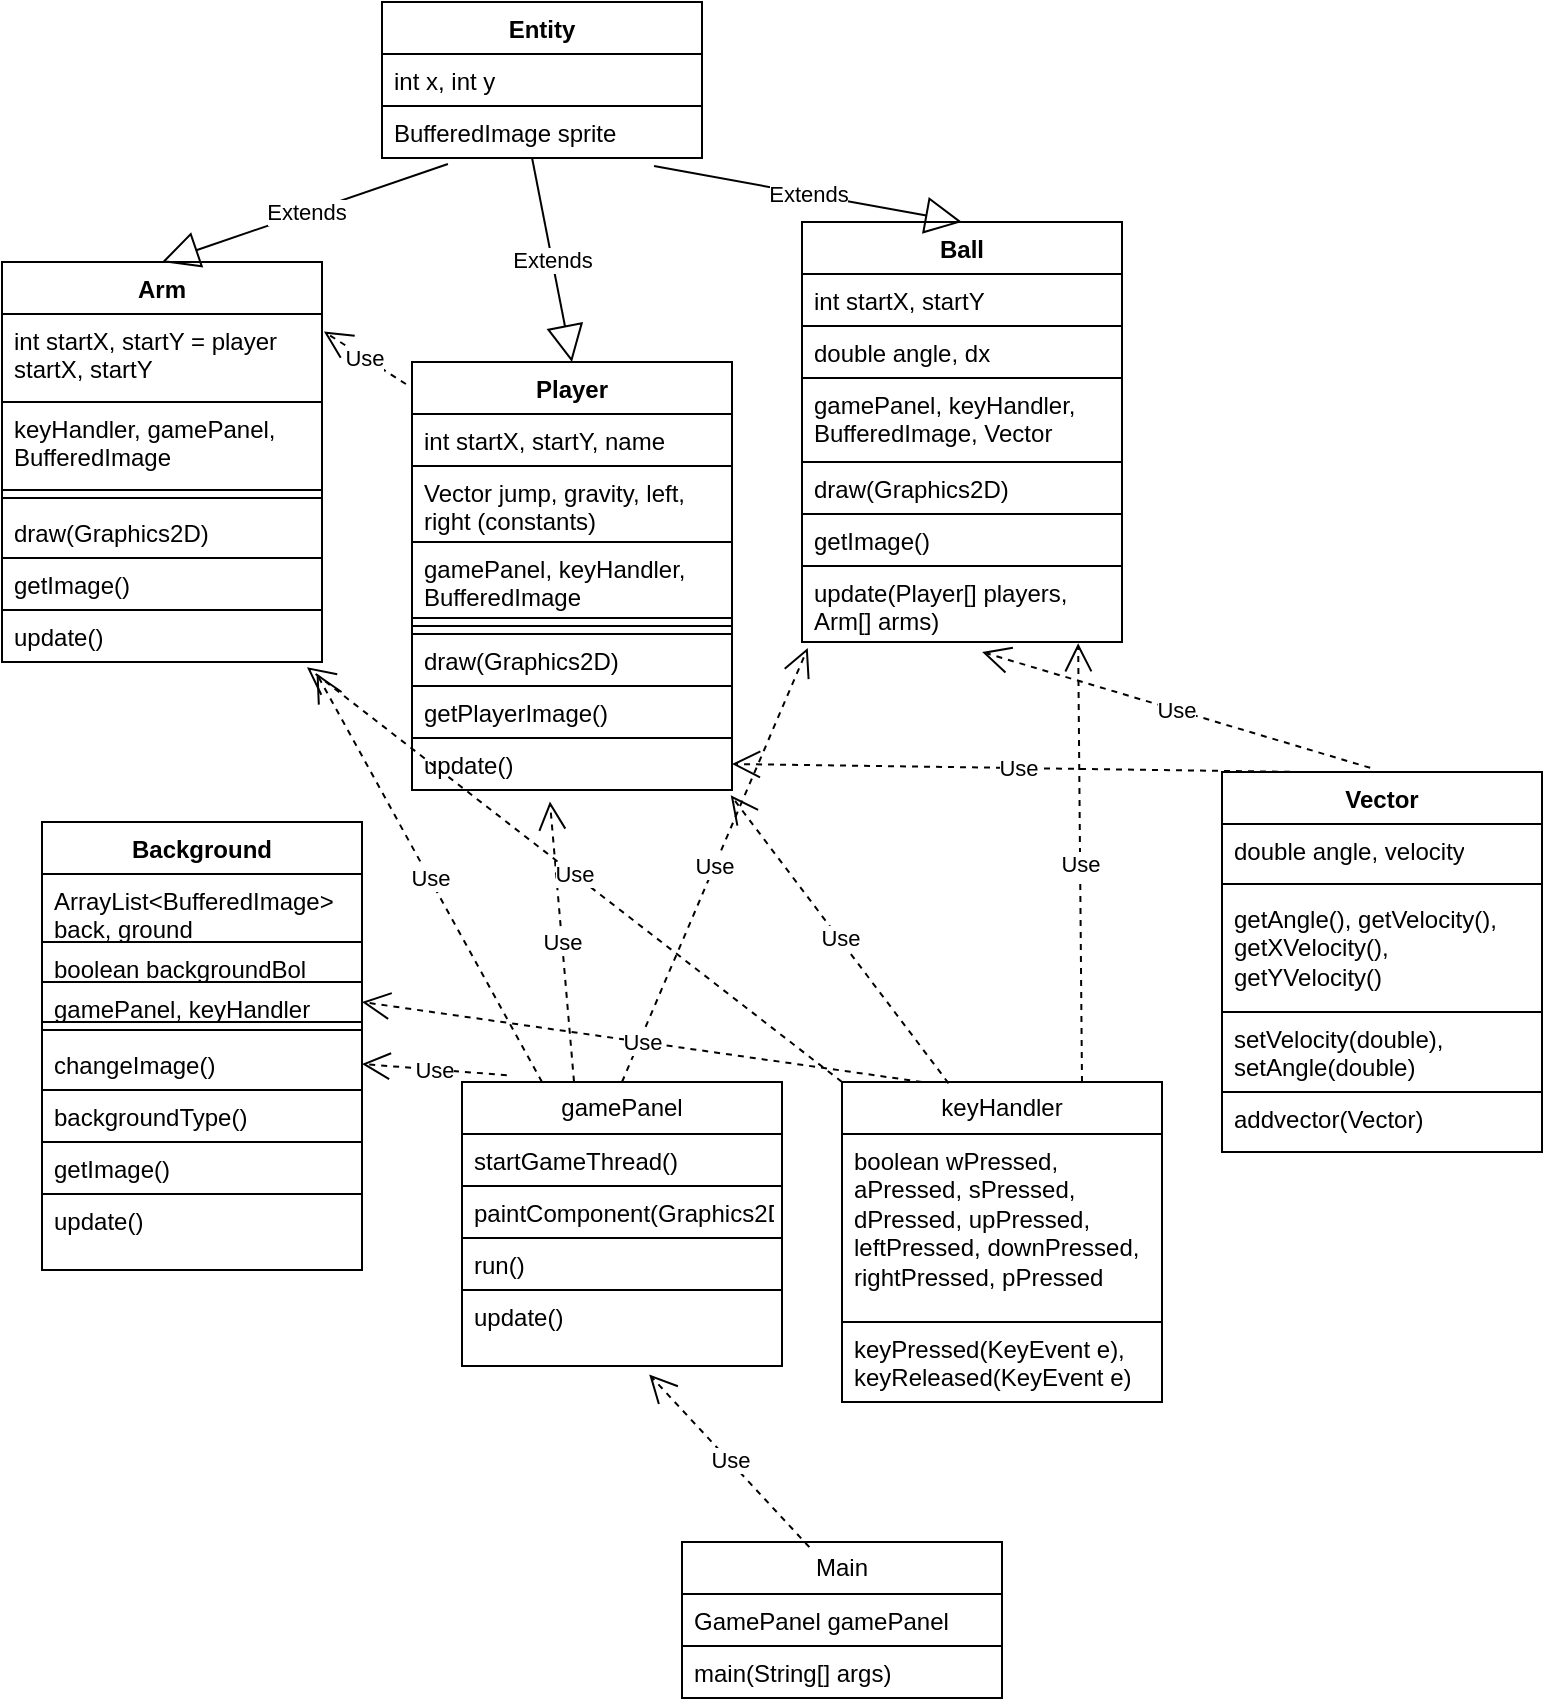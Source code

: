<mxfile version="27.0.3">
  <diagram name="Page-1" id="2rPSPOMCT7h9Bvi0qCbQ">
    <mxGraphModel grid="1" page="1" gridSize="10" guides="1" tooltips="1" connect="1" arrows="1" fold="1" pageScale="1" pageWidth="850" pageHeight="1100" math="0" shadow="0">
      <root>
        <mxCell id="0" />
        <mxCell id="1" parent="0" />
        <mxCell id="MwOrtXL6gw-T6GaA4DMn-20" value="Player" style="swimlane;fontStyle=1;align=center;verticalAlign=top;childLayout=stackLayout;horizontal=1;startSize=26;horizontalStack=0;resizeParent=1;resizeParentMax=0;resizeLast=0;collapsible=1;marginBottom=0;whiteSpace=wrap;html=1;" vertex="1" parent="1">
          <mxGeometry x="265" y="250" width="160" height="136" as="geometry" />
        </mxCell>
        <mxCell id="MwOrtXL6gw-T6GaA4DMn-21" value="int startX, startY, name" style="text;strokeColor=none;fillColor=none;align=left;verticalAlign=top;spacingLeft=4;spacingRight=4;overflow=hidden;rotatable=0;points=[[0,0.5],[1,0.5]];portConstraint=eastwest;whiteSpace=wrap;html=1;" vertex="1" parent="MwOrtXL6gw-T6GaA4DMn-20">
          <mxGeometry y="26" width="160" height="26" as="geometry" />
        </mxCell>
        <mxCell id="MwOrtXL6gw-T6GaA4DMn-64" value="Vector jump, gravity, left, right (constants)" style="text;strokeColor=default;fillColor=none;align=left;verticalAlign=top;spacingLeft=4;spacingRight=4;overflow=hidden;rotatable=0;points=[[0,0.5],[1,0.5]];portConstraint=eastwest;whiteSpace=wrap;html=1;" vertex="1" parent="MwOrtXL6gw-T6GaA4DMn-20">
          <mxGeometry y="52" width="160" height="38" as="geometry" />
        </mxCell>
        <mxCell id="MwOrtXL6gw-T6GaA4DMn-67" value="gamePanel, keyHandler, BufferedImage" style="text;strokeColor=default;fillColor=none;align=left;verticalAlign=top;spacingLeft=4;spacingRight=4;overflow=hidden;rotatable=0;points=[[0,0.5],[1,0.5]];portConstraint=eastwest;whiteSpace=wrap;html=1;" vertex="1" parent="MwOrtXL6gw-T6GaA4DMn-20">
          <mxGeometry y="90" width="160" height="38" as="geometry" />
        </mxCell>
        <mxCell id="MwOrtXL6gw-T6GaA4DMn-22" value="" style="line;strokeWidth=1;fillColor=none;align=left;verticalAlign=middle;spacingTop=-1;spacingLeft=3;spacingRight=3;rotatable=0;labelPosition=right;points=[];portConstraint=eastwest;strokeColor=inherit;" vertex="1" parent="MwOrtXL6gw-T6GaA4DMn-20">
          <mxGeometry y="128" width="160" height="8" as="geometry" />
        </mxCell>
        <mxCell id="MwOrtXL6gw-T6GaA4DMn-24" value="Arm" style="swimlane;fontStyle=1;align=center;verticalAlign=top;childLayout=stackLayout;horizontal=1;startSize=26;horizontalStack=0;resizeParent=1;resizeParentMax=0;resizeLast=0;collapsible=1;marginBottom=0;whiteSpace=wrap;html=1;" vertex="1" parent="1">
          <mxGeometry x="60" y="200" width="160" height="200" as="geometry" />
        </mxCell>
        <mxCell id="MwOrtXL6gw-T6GaA4DMn-25" value="int startX, startY = player startX, startY" style="text;strokeColor=none;fillColor=none;align=left;verticalAlign=top;spacingLeft=4;spacingRight=4;overflow=hidden;rotatable=0;points=[[0,0.5],[1,0.5]];portConstraint=eastwest;whiteSpace=wrap;html=1;" vertex="1" parent="MwOrtXL6gw-T6GaA4DMn-24">
          <mxGeometry y="26" width="160" height="44" as="geometry" />
        </mxCell>
        <mxCell id="MwOrtXL6gw-T6GaA4DMn-54" value="keyHandler, gamePanel, BufferedImage" style="text;strokeColor=default;fillColor=none;align=left;verticalAlign=top;spacingLeft=4;spacingRight=4;overflow=hidden;rotatable=0;points=[[0,0.5],[1,0.5]];portConstraint=eastwest;whiteSpace=wrap;html=1;" vertex="1" parent="MwOrtXL6gw-T6GaA4DMn-24">
          <mxGeometry y="70" width="160" height="44" as="geometry" />
        </mxCell>
        <mxCell id="MwOrtXL6gw-T6GaA4DMn-26" value="" style="line;strokeWidth=1;fillColor=none;align=left;verticalAlign=middle;spacingTop=-1;spacingLeft=3;spacingRight=3;rotatable=0;labelPosition=right;points=[];portConstraint=eastwest;strokeColor=inherit;" vertex="1" parent="MwOrtXL6gw-T6GaA4DMn-24">
          <mxGeometry y="114" width="160" height="8" as="geometry" />
        </mxCell>
        <mxCell id="MwOrtXL6gw-T6GaA4DMn-27" value="draw(Graphics2D)" style="text;strokeColor=none;fillColor=none;align=left;verticalAlign=top;spacingLeft=4;spacingRight=4;overflow=hidden;rotatable=0;points=[[0,0.5],[1,0.5]];portConstraint=eastwest;whiteSpace=wrap;html=1;" vertex="1" parent="MwOrtXL6gw-T6GaA4DMn-24">
          <mxGeometry y="122" width="160" height="26" as="geometry" />
        </mxCell>
        <mxCell id="MwOrtXL6gw-T6GaA4DMn-56" value="getImage()" style="text;strokeColor=default;fillColor=none;align=left;verticalAlign=top;spacingLeft=4;spacingRight=4;overflow=hidden;rotatable=0;points=[[0,0.5],[1,0.5]];portConstraint=eastwest;whiteSpace=wrap;html=1;" vertex="1" parent="MwOrtXL6gw-T6GaA4DMn-24">
          <mxGeometry y="148" width="160" height="26" as="geometry" />
        </mxCell>
        <mxCell id="MwOrtXL6gw-T6GaA4DMn-55" value="update()" style="text;strokeColor=default;fillColor=none;align=left;verticalAlign=top;spacingLeft=4;spacingRight=4;overflow=hidden;rotatable=0;points=[[0,0.5],[1,0.5]];portConstraint=eastwest;whiteSpace=wrap;html=1;" vertex="1" parent="MwOrtXL6gw-T6GaA4DMn-24">
          <mxGeometry y="174" width="160" height="26" as="geometry" />
        </mxCell>
        <mxCell id="MwOrtXL6gw-T6GaA4DMn-28" value="Entity" style="swimlane;fontStyle=1;align=center;verticalAlign=top;childLayout=stackLayout;horizontal=1;startSize=26;horizontalStack=0;resizeParent=1;resizeParentMax=0;resizeLast=0;collapsible=1;marginBottom=0;whiteSpace=wrap;html=1;" vertex="1" parent="1">
          <mxGeometry x="250" y="70" width="160" height="78" as="geometry" />
        </mxCell>
        <mxCell id="MwOrtXL6gw-T6GaA4DMn-29" value="int x, int y" style="text;strokeColor=none;fillColor=none;align=left;verticalAlign=top;spacingLeft=4;spacingRight=4;overflow=hidden;rotatable=0;points=[[0,0.5],[1,0.5]];portConstraint=eastwest;whiteSpace=wrap;html=1;" vertex="1" parent="MwOrtXL6gw-T6GaA4DMn-28">
          <mxGeometry y="26" width="160" height="26" as="geometry" />
        </mxCell>
        <mxCell id="MwOrtXL6gw-T6GaA4DMn-46" value="BufferedImage sprite" style="text;strokeColor=default;fillColor=none;align=left;verticalAlign=top;spacingLeft=4;spacingRight=4;overflow=hidden;rotatable=0;points=[[0,0.5],[1,0.5]];portConstraint=eastwest;whiteSpace=wrap;html=1;" vertex="1" parent="MwOrtXL6gw-T6GaA4DMn-28">
          <mxGeometry y="52" width="160" height="26" as="geometry" />
        </mxCell>
        <mxCell id="MwOrtXL6gw-T6GaA4DMn-32" value="Background" style="swimlane;fontStyle=1;align=center;verticalAlign=top;childLayout=stackLayout;horizontal=1;startSize=26;horizontalStack=0;resizeParent=1;resizeParentMax=0;resizeLast=0;collapsible=1;marginBottom=0;whiteSpace=wrap;html=1;" vertex="1" parent="1">
          <mxGeometry x="80" y="480" width="160" height="134" as="geometry" />
        </mxCell>
        <mxCell id="MwOrtXL6gw-T6GaA4DMn-33" value="ArrayList&amp;lt;BufferedImage&amp;gt; back, ground" style="text;strokeColor=none;fillColor=none;align=left;verticalAlign=top;spacingLeft=4;spacingRight=4;overflow=hidden;rotatable=0;points=[[0,0.5],[1,0.5]];portConstraint=eastwest;whiteSpace=wrap;html=1;" vertex="1" parent="MwOrtXL6gw-T6GaA4DMn-32">
          <mxGeometry y="26" width="160" height="34" as="geometry" />
        </mxCell>
        <mxCell id="MwOrtXL6gw-T6GaA4DMn-76" value="boolean backgroundBol" style="text;strokeColor=default;fillColor=none;align=left;verticalAlign=top;spacingLeft=4;spacingRight=4;overflow=hidden;rotatable=0;points=[[0,0.5],[1,0.5]];portConstraint=eastwest;whiteSpace=wrap;html=1;" vertex="1" parent="MwOrtXL6gw-T6GaA4DMn-32">
          <mxGeometry y="60" width="160" height="20" as="geometry" />
        </mxCell>
        <mxCell id="MwOrtXL6gw-T6GaA4DMn-77" value="gamePanel, keyHandler" style="text;strokeColor=default;fillColor=none;align=left;verticalAlign=top;spacingLeft=4;spacingRight=4;overflow=hidden;rotatable=0;points=[[0,0.5],[1,0.5]];portConstraint=eastwest;whiteSpace=wrap;html=1;" vertex="1" parent="MwOrtXL6gw-T6GaA4DMn-32">
          <mxGeometry y="80" width="160" height="20" as="geometry" />
        </mxCell>
        <mxCell id="MwOrtXL6gw-T6GaA4DMn-34" value="" style="line;strokeWidth=1;fillColor=none;align=left;verticalAlign=middle;spacingTop=-1;spacingLeft=3;spacingRight=3;rotatable=0;labelPosition=right;points=[];portConstraint=eastwest;strokeColor=inherit;" vertex="1" parent="MwOrtXL6gw-T6GaA4DMn-32">
          <mxGeometry y="100" width="160" height="8" as="geometry" />
        </mxCell>
        <mxCell id="MwOrtXL6gw-T6GaA4DMn-35" value="changeImage()" style="text;strokeColor=none;fillColor=none;align=left;verticalAlign=top;spacingLeft=4;spacingRight=4;overflow=hidden;rotatable=0;points=[[0,0.5],[1,0.5]];portConstraint=eastwest;whiteSpace=wrap;html=1;" vertex="1" parent="MwOrtXL6gw-T6GaA4DMn-32">
          <mxGeometry y="108" width="160" height="26" as="geometry" />
        </mxCell>
        <mxCell id="MwOrtXL6gw-T6GaA4DMn-36" value="Ball" style="swimlane;fontStyle=1;align=center;verticalAlign=top;childLayout=stackLayout;horizontal=1;startSize=26;horizontalStack=0;resizeParent=1;resizeParentMax=0;resizeLast=0;collapsible=1;marginBottom=0;whiteSpace=wrap;html=1;" vertex="1" parent="1">
          <mxGeometry x="460" y="180" width="160" height="120" as="geometry" />
        </mxCell>
        <mxCell id="MwOrtXL6gw-T6GaA4DMn-37" value="int startX, startY" style="text;strokeColor=none;fillColor=none;align=left;verticalAlign=top;spacingLeft=4;spacingRight=4;overflow=hidden;rotatable=0;points=[[0,0.5],[1,0.5]];portConstraint=eastwest;whiteSpace=wrap;html=1;" vertex="1" parent="MwOrtXL6gw-T6GaA4DMn-36">
          <mxGeometry y="26" width="160" height="26" as="geometry" />
        </mxCell>
        <mxCell id="MwOrtXL6gw-T6GaA4DMn-68" value="double angle, dx" style="text;strokeColor=default;fillColor=none;align=left;verticalAlign=top;spacingLeft=4;spacingRight=4;overflow=hidden;rotatable=0;points=[[0,0.5],[1,0.5]];portConstraint=eastwest;whiteSpace=wrap;html=1;" vertex="1" parent="MwOrtXL6gw-T6GaA4DMn-36">
          <mxGeometry y="52" width="160" height="26" as="geometry" />
        </mxCell>
        <mxCell id="MwOrtXL6gw-T6GaA4DMn-70" value="gamePanel, keyHandler, BufferedImage, Vector" style="text;strokeColor=default;fillColor=none;align=left;verticalAlign=top;spacingLeft=4;spacingRight=4;overflow=hidden;rotatable=0;points=[[0,0.5],[1,0.5]];portConstraint=eastwest;whiteSpace=wrap;html=1;" vertex="1" parent="MwOrtXL6gw-T6GaA4DMn-36">
          <mxGeometry y="78" width="160" height="42" as="geometry" />
        </mxCell>
        <mxCell id="MwOrtXL6gw-T6GaA4DMn-40" value="Vector" style="swimlane;fontStyle=1;align=center;verticalAlign=top;childLayout=stackLayout;horizontal=1;startSize=26;horizontalStack=0;resizeParent=1;resizeParentMax=0;resizeLast=0;collapsible=1;marginBottom=0;whiteSpace=wrap;html=1;" vertex="1" parent="1">
          <mxGeometry x="670" y="455" width="160" height="190" as="geometry" />
        </mxCell>
        <mxCell id="MwOrtXL6gw-T6GaA4DMn-41" value="double angle, velocity" style="text;strokeColor=none;fillColor=none;align=left;verticalAlign=top;spacingLeft=4;spacingRight=4;overflow=hidden;rotatable=0;points=[[0,0.5],[1,0.5]];portConstraint=eastwest;whiteSpace=wrap;html=1;" vertex="1" parent="MwOrtXL6gw-T6GaA4DMn-40">
          <mxGeometry y="26" width="160" height="26" as="geometry" />
        </mxCell>
        <mxCell id="MwOrtXL6gw-T6GaA4DMn-42" value="" style="line;strokeWidth=1;fillColor=none;align=left;verticalAlign=middle;spacingTop=-1;spacingLeft=3;spacingRight=3;rotatable=0;labelPosition=right;points=[];portConstraint=eastwest;strokeColor=inherit;" vertex="1" parent="MwOrtXL6gw-T6GaA4DMn-40">
          <mxGeometry y="52" width="160" height="8" as="geometry" />
        </mxCell>
        <mxCell id="MwOrtXL6gw-T6GaA4DMn-43" value="getAngle(), getVelocity(), getXVelocity(), getYVelocity()" style="text;strokeColor=none;fillColor=none;align=left;verticalAlign=top;spacingLeft=4;spacingRight=4;overflow=hidden;rotatable=0;points=[[0,0.5],[1,0.5]];portConstraint=eastwest;whiteSpace=wrap;html=1;" vertex="1" parent="MwOrtXL6gw-T6GaA4DMn-40">
          <mxGeometry y="60" width="160" height="60" as="geometry" />
        </mxCell>
        <mxCell id="MwOrtXL6gw-T6GaA4DMn-71" value="setVelocity(double), setAngle(double)" style="text;strokeColor=default;fillColor=none;align=left;verticalAlign=top;spacingLeft=4;spacingRight=4;overflow=hidden;rotatable=0;points=[[0,0.5],[1,0.5]];portConstraint=eastwest;whiteSpace=wrap;html=1;" vertex="1" parent="MwOrtXL6gw-T6GaA4DMn-40">
          <mxGeometry y="120" width="160" height="40" as="geometry" />
        </mxCell>
        <mxCell id="MwOrtXL6gw-T6GaA4DMn-72" value="addvector(Vector)" style="text;strokeColor=default;fillColor=none;align=left;verticalAlign=top;spacingLeft=4;spacingRight=4;overflow=hidden;rotatable=0;points=[[0,0.5],[1,0.5]];portConstraint=eastwest;whiteSpace=wrap;html=1;" vertex="1" parent="MwOrtXL6gw-T6GaA4DMn-40">
          <mxGeometry y="160" width="160" height="30" as="geometry" />
        </mxCell>
        <mxCell id="MwOrtXL6gw-T6GaA4DMn-45" value="Extends" style="endArrow=block;endSize=16;endFill=0;html=1;rounded=0;entryX=0.5;entryY=0;entryDx=0;entryDy=0;exitX=0.206;exitY=1.115;exitDx=0;exitDy=0;exitPerimeter=0;" edge="1" parent="1" source="MwOrtXL6gw-T6GaA4DMn-46" target="MwOrtXL6gw-T6GaA4DMn-24">
          <mxGeometry width="160" relative="1" as="geometry">
            <mxPoint x="60" y="120" as="sourcePoint" />
            <mxPoint x="220" y="120" as="targetPoint" />
          </mxGeometry>
        </mxCell>
        <mxCell id="MwOrtXL6gw-T6GaA4DMn-47" value="Extends" style="endArrow=block;endSize=16;endFill=0;html=1;rounded=0;exitX=0.85;exitY=1.154;exitDx=0;exitDy=0;exitPerimeter=0;entryX=0.5;entryY=0;entryDx=0;entryDy=0;" edge="1" parent="1" source="MwOrtXL6gw-T6GaA4DMn-46" target="MwOrtXL6gw-T6GaA4DMn-36">
          <mxGeometry width="160" relative="1" as="geometry">
            <mxPoint x="400" y="150" as="sourcePoint" />
            <mxPoint x="560" y="150" as="targetPoint" />
          </mxGeometry>
        </mxCell>
        <mxCell id="MwOrtXL6gw-T6GaA4DMn-48" value="Extends" style="endArrow=block;endSize=16;endFill=0;html=1;rounded=0;exitX=0.469;exitY=1;exitDx=0;exitDy=0;exitPerimeter=0;entryX=0.5;entryY=0;entryDx=0;entryDy=0;" edge="1" parent="1" source="MwOrtXL6gw-T6GaA4DMn-46" target="MwOrtXL6gw-T6GaA4DMn-20">
          <mxGeometry width="160" relative="1" as="geometry">
            <mxPoint x="350" y="300" as="sourcePoint" />
            <mxPoint x="510" y="300" as="targetPoint" />
          </mxGeometry>
        </mxCell>
        <mxCell id="MwOrtXL6gw-T6GaA4DMn-49" value="Use" style="endArrow=open;endSize=12;dashed=1;html=1;rounded=0;entryX=1.006;entryY=0.174;entryDx=0;entryDy=0;entryPerimeter=0;exitX=-0.019;exitY=0.081;exitDx=0;exitDy=0;exitPerimeter=0;" edge="1" parent="1" source="MwOrtXL6gw-T6GaA4DMn-20" target="MwOrtXL6gw-T6GaA4DMn-24">
          <mxGeometry width="160" relative="1" as="geometry">
            <mxPoint x="180" y="350" as="sourcePoint" />
            <mxPoint x="340" y="350" as="targetPoint" />
          </mxGeometry>
        </mxCell>
        <mxCell id="MwOrtXL6gw-T6GaA4DMn-57" value="draw(Graphics2D)" style="text;strokeColor=default;fillColor=none;align=left;verticalAlign=top;spacingLeft=4;spacingRight=4;overflow=hidden;rotatable=0;points=[[0,0.5],[1,0.5]];portConstraint=eastwest;whiteSpace=wrap;html=1;" vertex="1" parent="1">
          <mxGeometry x="265" y="386" width="160" height="26" as="geometry" />
        </mxCell>
        <mxCell id="MwOrtXL6gw-T6GaA4DMn-58" value="getPlayerImage()" style="text;strokeColor=default;fillColor=none;align=left;verticalAlign=top;spacingLeft=4;spacingRight=4;overflow=hidden;rotatable=0;points=[[0,0.5],[1,0.5]];portConstraint=eastwest;whiteSpace=wrap;html=1;" vertex="1" parent="1">
          <mxGeometry x="265" y="412" width="160" height="26" as="geometry" />
        </mxCell>
        <mxCell id="MwOrtXL6gw-T6GaA4DMn-59" value="update()" style="text;strokeColor=default;fillColor=none;align=left;verticalAlign=top;spacingLeft=4;spacingRight=4;overflow=hidden;rotatable=0;points=[[0,0.5],[1,0.5]];portConstraint=eastwest;whiteSpace=wrap;html=1;" vertex="1" parent="1">
          <mxGeometry x="265" y="438" width="160" height="26" as="geometry" />
        </mxCell>
        <mxCell id="MwOrtXL6gw-T6GaA4DMn-60" value="draw(Graphics2D)" style="text;strokeColor=default;fillColor=none;align=left;verticalAlign=top;spacingLeft=4;spacingRight=4;overflow=hidden;rotatable=0;points=[[0,0.5],[1,0.5]];portConstraint=eastwest;whiteSpace=wrap;html=1;" vertex="1" parent="1">
          <mxGeometry x="460" y="300" width="160" height="26" as="geometry" />
        </mxCell>
        <mxCell id="MwOrtXL6gw-T6GaA4DMn-61" value="getImage()" style="text;strokeColor=default;fillColor=none;align=left;verticalAlign=top;spacingLeft=4;spacingRight=4;overflow=hidden;rotatable=0;points=[[0,0.5],[1,0.5]];portConstraint=eastwest;whiteSpace=wrap;html=1;" vertex="1" parent="1">
          <mxGeometry x="460" y="326" width="160" height="26" as="geometry" />
        </mxCell>
        <mxCell id="MwOrtXL6gw-T6GaA4DMn-62" value="update(Player[] players, Arm[] arms)" style="text;strokeColor=default;fillColor=none;align=left;verticalAlign=top;spacingLeft=4;spacingRight=4;overflow=hidden;rotatable=0;points=[[0,0.5],[1,0.5]];portConstraint=eastwest;whiteSpace=wrap;html=1;" vertex="1" parent="1">
          <mxGeometry x="460" y="352" width="160" height="38" as="geometry" />
        </mxCell>
        <mxCell id="MwOrtXL6gw-T6GaA4DMn-74" value="Use" style="endArrow=open;endSize=12;dashed=1;html=1;rounded=0;exitX=0.25;exitY=0;exitDx=0;exitDy=0;entryX=1;entryY=0.5;entryDx=0;entryDy=0;" edge="1" parent="1" source="MwOrtXL6gw-T6GaA4DMn-40" target="MwOrtXL6gw-T6GaA4DMn-59">
          <mxGeometry width="160" relative="1" as="geometry">
            <mxPoint x="350" y="400" as="sourcePoint" />
            <mxPoint x="510" y="400" as="targetPoint" />
          </mxGeometry>
        </mxCell>
        <mxCell id="MwOrtXL6gw-T6GaA4DMn-75" value="Use" style="endArrow=open;endSize=12;dashed=1;html=1;rounded=0;exitX=0.463;exitY=-0.011;exitDx=0;exitDy=0;entryX=0.563;entryY=1.132;entryDx=0;entryDy=0;entryPerimeter=0;exitPerimeter=0;" edge="1" parent="1" source="MwOrtXL6gw-T6GaA4DMn-40" target="MwOrtXL6gw-T6GaA4DMn-62">
          <mxGeometry width="160" relative="1" as="geometry">
            <mxPoint x="650" y="439" as="sourcePoint" />
            <mxPoint x="545" y="420" as="targetPoint" />
          </mxGeometry>
        </mxCell>
        <mxCell id="MwOrtXL6gw-T6GaA4DMn-78" value="backgroundType()" style="text;strokeColor=default;fillColor=none;align=left;verticalAlign=top;spacingLeft=4;spacingRight=4;overflow=hidden;rotatable=0;points=[[0,0.5],[1,0.5]];portConstraint=eastwest;whiteSpace=wrap;html=1;" vertex="1" parent="1">
          <mxGeometry x="80" y="614" width="160" height="26" as="geometry" />
        </mxCell>
        <mxCell id="MwOrtXL6gw-T6GaA4DMn-79" value="getImage()" style="text;strokeColor=default;fillColor=none;align=left;verticalAlign=top;spacingLeft=4;spacingRight=4;overflow=hidden;rotatable=0;points=[[0,0.5],[1,0.5]];portConstraint=eastwest;whiteSpace=wrap;html=1;" vertex="1" parent="1">
          <mxGeometry x="80" y="640" width="160" height="26" as="geometry" />
        </mxCell>
        <mxCell id="MwOrtXL6gw-T6GaA4DMn-80" value="update()" style="text;strokeColor=default;fillColor=none;align=left;verticalAlign=top;spacingLeft=4;spacingRight=4;overflow=hidden;rotatable=0;points=[[0,0.5],[1,0.5]];portConstraint=eastwest;whiteSpace=wrap;html=1;" vertex="1" parent="1">
          <mxGeometry x="80" y="666" width="160" height="38" as="geometry" />
        </mxCell>
        <mxCell id="MwOrtXL6gw-T6GaA4DMn-85" value="keyHandler" style="swimlane;fontStyle=0;childLayout=stackLayout;horizontal=1;startSize=26;fillColor=none;horizontalStack=0;resizeParent=1;resizeParentMax=0;resizeLast=0;collapsible=1;marginBottom=0;whiteSpace=wrap;html=1;" vertex="1" parent="1">
          <mxGeometry x="480" y="610" width="160" height="160" as="geometry" />
        </mxCell>
        <mxCell id="MwOrtXL6gw-T6GaA4DMn-86" value="boolean wPressed, aPressed, sPressed, dPressed, upPressed, leftPressed, downPressed, rightPressed, pPressed" style="text;strokeColor=none;fillColor=none;align=left;verticalAlign=top;spacingLeft=4;spacingRight=4;overflow=hidden;rotatable=0;points=[[0,0.5],[1,0.5]];portConstraint=eastwest;whiteSpace=wrap;html=1;" vertex="1" parent="MwOrtXL6gw-T6GaA4DMn-85">
          <mxGeometry y="26" width="160" height="94" as="geometry" />
        </mxCell>
        <mxCell id="ysKR0F_jqJ92JTGiI_Qj-5" value="keyPressed(KeyEvent e), keyReleased(KeyEvent e)" style="text;strokeColor=default;fillColor=none;align=left;verticalAlign=top;spacingLeft=4;spacingRight=4;overflow=hidden;rotatable=0;points=[[0,0.5],[1,0.5]];portConstraint=eastwest;whiteSpace=wrap;html=1;" vertex="1" parent="MwOrtXL6gw-T6GaA4DMn-85">
          <mxGeometry y="120" width="160" height="40" as="geometry" />
        </mxCell>
        <mxCell id="MwOrtXL6gw-T6GaA4DMn-93" value="gamePanel" style="swimlane;fontStyle=0;childLayout=stackLayout;horizontal=1;startSize=26;fillColor=none;horizontalStack=0;resizeParent=1;resizeParentMax=0;resizeLast=0;collapsible=1;marginBottom=0;whiteSpace=wrap;html=1;" vertex="1" parent="1">
          <mxGeometry x="290" y="610" width="160" height="26" as="geometry" />
        </mxCell>
        <mxCell id="MwOrtXL6gw-T6GaA4DMn-89" value="Main" style="swimlane;fontStyle=0;childLayout=stackLayout;horizontal=1;startSize=26;fillColor=none;horizontalStack=0;resizeParent=1;resizeParentMax=0;resizeLast=0;collapsible=1;marginBottom=0;whiteSpace=wrap;html=1;" vertex="1" parent="1">
          <mxGeometry x="400" y="840" width="160" height="78" as="geometry" />
        </mxCell>
        <mxCell id="MwOrtXL6gw-T6GaA4DMn-90" value="GamePanel gamePanel" style="text;strokeColor=none;fillColor=none;align=left;verticalAlign=top;spacingLeft=4;spacingRight=4;overflow=hidden;rotatable=0;points=[[0,0.5],[1,0.5]];portConstraint=eastwest;whiteSpace=wrap;html=1;" vertex="1" parent="MwOrtXL6gw-T6GaA4DMn-89">
          <mxGeometry y="26" width="160" height="26" as="geometry" />
        </mxCell>
        <mxCell id="MwOrtXL6gw-T6GaA4DMn-91" value="main(String[] args)" style="text;strokeColor=default;fillColor=none;align=left;verticalAlign=top;spacingLeft=4;spacingRight=4;overflow=hidden;rotatable=0;points=[[0,0.5],[1,0.5]];portConstraint=eastwest;whiteSpace=wrap;html=1;" vertex="1" parent="MwOrtXL6gw-T6GaA4DMn-89">
          <mxGeometry y="52" width="160" height="26" as="geometry" />
        </mxCell>
        <mxCell id="MwOrtXL6gw-T6GaA4DMn-99" value="startGameThread()" style="text;strokeColor=default;fillColor=none;align=left;verticalAlign=top;spacingLeft=4;spacingRight=4;overflow=hidden;rotatable=0;points=[[0,0.5],[1,0.5]];portConstraint=eastwest;whiteSpace=wrap;html=1;" vertex="1" parent="1">
          <mxGeometry x="290" y="636" width="160" height="26" as="geometry" />
        </mxCell>
        <mxCell id="MwOrtXL6gw-T6GaA4DMn-100" value="paintComponent(Graphics2D)" style="text;strokeColor=default;fillColor=none;align=left;verticalAlign=top;spacingLeft=4;spacingRight=4;overflow=hidden;rotatable=0;points=[[0,0.5],[1,0.5]];portConstraint=eastwest;whiteSpace=wrap;html=1;" vertex="1" parent="1">
          <mxGeometry x="290" y="662" width="160" height="26" as="geometry" />
        </mxCell>
        <mxCell id="MwOrtXL6gw-T6GaA4DMn-101" value="run()" style="text;strokeColor=default;fillColor=none;align=left;verticalAlign=top;spacingLeft=4;spacingRight=4;overflow=hidden;rotatable=0;points=[[0,0.5],[1,0.5]];portConstraint=eastwest;whiteSpace=wrap;html=1;" vertex="1" parent="1">
          <mxGeometry x="290" y="688" width="160" height="26" as="geometry" />
        </mxCell>
        <mxCell id="MwOrtXL6gw-T6GaA4DMn-102" value="update()" style="text;strokeColor=default;fillColor=none;align=left;verticalAlign=top;spacingLeft=4;spacingRight=4;overflow=hidden;rotatable=0;points=[[0,0.5],[1,0.5]];portConstraint=eastwest;whiteSpace=wrap;html=1;" vertex="1" parent="1">
          <mxGeometry x="290" y="714" width="160" height="38" as="geometry" />
        </mxCell>
        <mxCell id="ysKR0F_jqJ92JTGiI_Qj-1" value="Use" style="endArrow=open;endSize=12;dashed=1;html=1;rounded=0;exitX=0.5;exitY=0;exitDx=0;exitDy=0;entryX=0.018;entryY=1.079;entryDx=0;entryDy=0;entryPerimeter=0;" edge="1" parent="1" source="MwOrtXL6gw-T6GaA4DMn-93" target="MwOrtXL6gw-T6GaA4DMn-62">
          <mxGeometry width="160" relative="1" as="geometry">
            <mxPoint x="350" y="490" as="sourcePoint" />
            <mxPoint x="510" y="490" as="targetPoint" />
          </mxGeometry>
        </mxCell>
        <mxCell id="ysKR0F_jqJ92JTGiI_Qj-2" value="Use" style="endArrow=open;endSize=12;dashed=1;html=1;rounded=0;exitX=0.35;exitY=-0.008;exitDx=0;exitDy=0;exitPerimeter=0;entryX=0.431;entryY=1.223;entryDx=0;entryDy=0;entryPerimeter=0;" edge="1" parent="1" source="MwOrtXL6gw-T6GaA4DMn-93" target="MwOrtXL6gw-T6GaA4DMn-59">
          <mxGeometry width="160" relative="1" as="geometry">
            <mxPoint x="350" y="490" as="sourcePoint" />
            <mxPoint x="510" y="490" as="targetPoint" />
          </mxGeometry>
        </mxCell>
        <mxCell id="ysKR0F_jqJ92JTGiI_Qj-3" value="Use" style="endArrow=open;endSize=12;dashed=1;html=1;rounded=0;exitX=0.14;exitY=-0.131;exitDx=0;exitDy=0;exitPerimeter=0;entryX=1;entryY=0.5;entryDx=0;entryDy=0;" edge="1" parent="1" source="MwOrtXL6gw-T6GaA4DMn-93" target="MwOrtXL6gw-T6GaA4DMn-35">
          <mxGeometry width="160" relative="1" as="geometry">
            <mxPoint x="310" y="560" as="sourcePoint" />
            <mxPoint x="470" y="560" as="targetPoint" />
          </mxGeometry>
        </mxCell>
        <mxCell id="ysKR0F_jqJ92JTGiI_Qj-4" value="Use" style="endArrow=open;endSize=12;dashed=1;html=1;rounded=0;exitX=0.25;exitY=0;exitDx=0;exitDy=0;entryX=0.983;entryY=1.223;entryDx=0;entryDy=0;entryPerimeter=0;" edge="1" parent="1" source="MwOrtXL6gw-T6GaA4DMn-93" target="MwOrtXL6gw-T6GaA4DMn-55">
          <mxGeometry width="160" relative="1" as="geometry">
            <mxPoint x="350" y="490" as="sourcePoint" />
            <mxPoint x="510" y="490" as="targetPoint" />
          </mxGeometry>
        </mxCell>
        <mxCell id="ysKR0F_jqJ92JTGiI_Qj-7" value="Use" style="endArrow=open;endSize=12;dashed=1;html=1;rounded=0;exitX=0.398;exitY=0.033;exitDx=0;exitDy=0;exitPerimeter=0;entryX=0.585;entryY=1.111;entryDx=0;entryDy=0;entryPerimeter=0;" edge="1" parent="1" source="MwOrtXL6gw-T6GaA4DMn-89" target="MwOrtXL6gw-T6GaA4DMn-102">
          <mxGeometry width="160" relative="1" as="geometry">
            <mxPoint x="350" y="790" as="sourcePoint" />
            <mxPoint x="510" y="790" as="targetPoint" />
          </mxGeometry>
        </mxCell>
        <mxCell id="ysKR0F_jqJ92JTGiI_Qj-8" value="Use" style="endArrow=open;endSize=12;dashed=1;html=1;rounded=0;exitX=0.75;exitY=0;exitDx=0;exitDy=0;entryX=0.863;entryY=1.016;entryDx=0;entryDy=0;entryPerimeter=0;" edge="1" parent="1" source="MwOrtXL6gw-T6GaA4DMn-85" target="MwOrtXL6gw-T6GaA4DMn-62">
          <mxGeometry width="160" relative="1" as="geometry">
            <mxPoint x="350" y="790" as="sourcePoint" />
            <mxPoint x="510" y="790" as="targetPoint" />
          </mxGeometry>
        </mxCell>
        <mxCell id="ysKR0F_jqJ92JTGiI_Qj-9" value="Use" style="endArrow=open;endSize=12;dashed=1;html=1;rounded=0;exitX=0.333;exitY=0.004;exitDx=0;exitDy=0;exitPerimeter=0;entryX=0.996;entryY=1.1;entryDx=0;entryDy=0;entryPerimeter=0;" edge="1" parent="1" source="MwOrtXL6gw-T6GaA4DMn-85" target="MwOrtXL6gw-T6GaA4DMn-59">
          <mxGeometry width="160" relative="1" as="geometry">
            <mxPoint x="350" y="790" as="sourcePoint" />
            <mxPoint x="510" y="790" as="targetPoint" />
          </mxGeometry>
        </mxCell>
        <mxCell id="ysKR0F_jqJ92JTGiI_Qj-10" value="Use" style="endArrow=open;endSize=12;dashed=1;html=1;rounded=0;exitX=0;exitY=0;exitDx=0;exitDy=0;entryX=0.953;entryY=1.1;entryDx=0;entryDy=0;entryPerimeter=0;" edge="1" parent="1" source="MwOrtXL6gw-T6GaA4DMn-85" target="MwOrtXL6gw-T6GaA4DMn-55">
          <mxGeometry width="160" relative="1" as="geometry">
            <mxPoint x="350" y="790" as="sourcePoint" />
            <mxPoint x="510" y="790" as="targetPoint" />
          </mxGeometry>
        </mxCell>
        <mxCell id="ysKR0F_jqJ92JTGiI_Qj-11" value="Use" style="endArrow=open;endSize=12;dashed=1;html=1;rounded=0;exitX=0.25;exitY=0;exitDx=0;exitDy=0;entryX=1;entryY=0.5;entryDx=0;entryDy=0;" edge="1" parent="1" source="MwOrtXL6gw-T6GaA4DMn-85" target="MwOrtXL6gw-T6GaA4DMn-77">
          <mxGeometry width="160" relative="1" as="geometry">
            <mxPoint x="350" y="790" as="sourcePoint" />
            <mxPoint x="510" y="790" as="targetPoint" />
          </mxGeometry>
        </mxCell>
      </root>
    </mxGraphModel>
  </diagram>
</mxfile>
